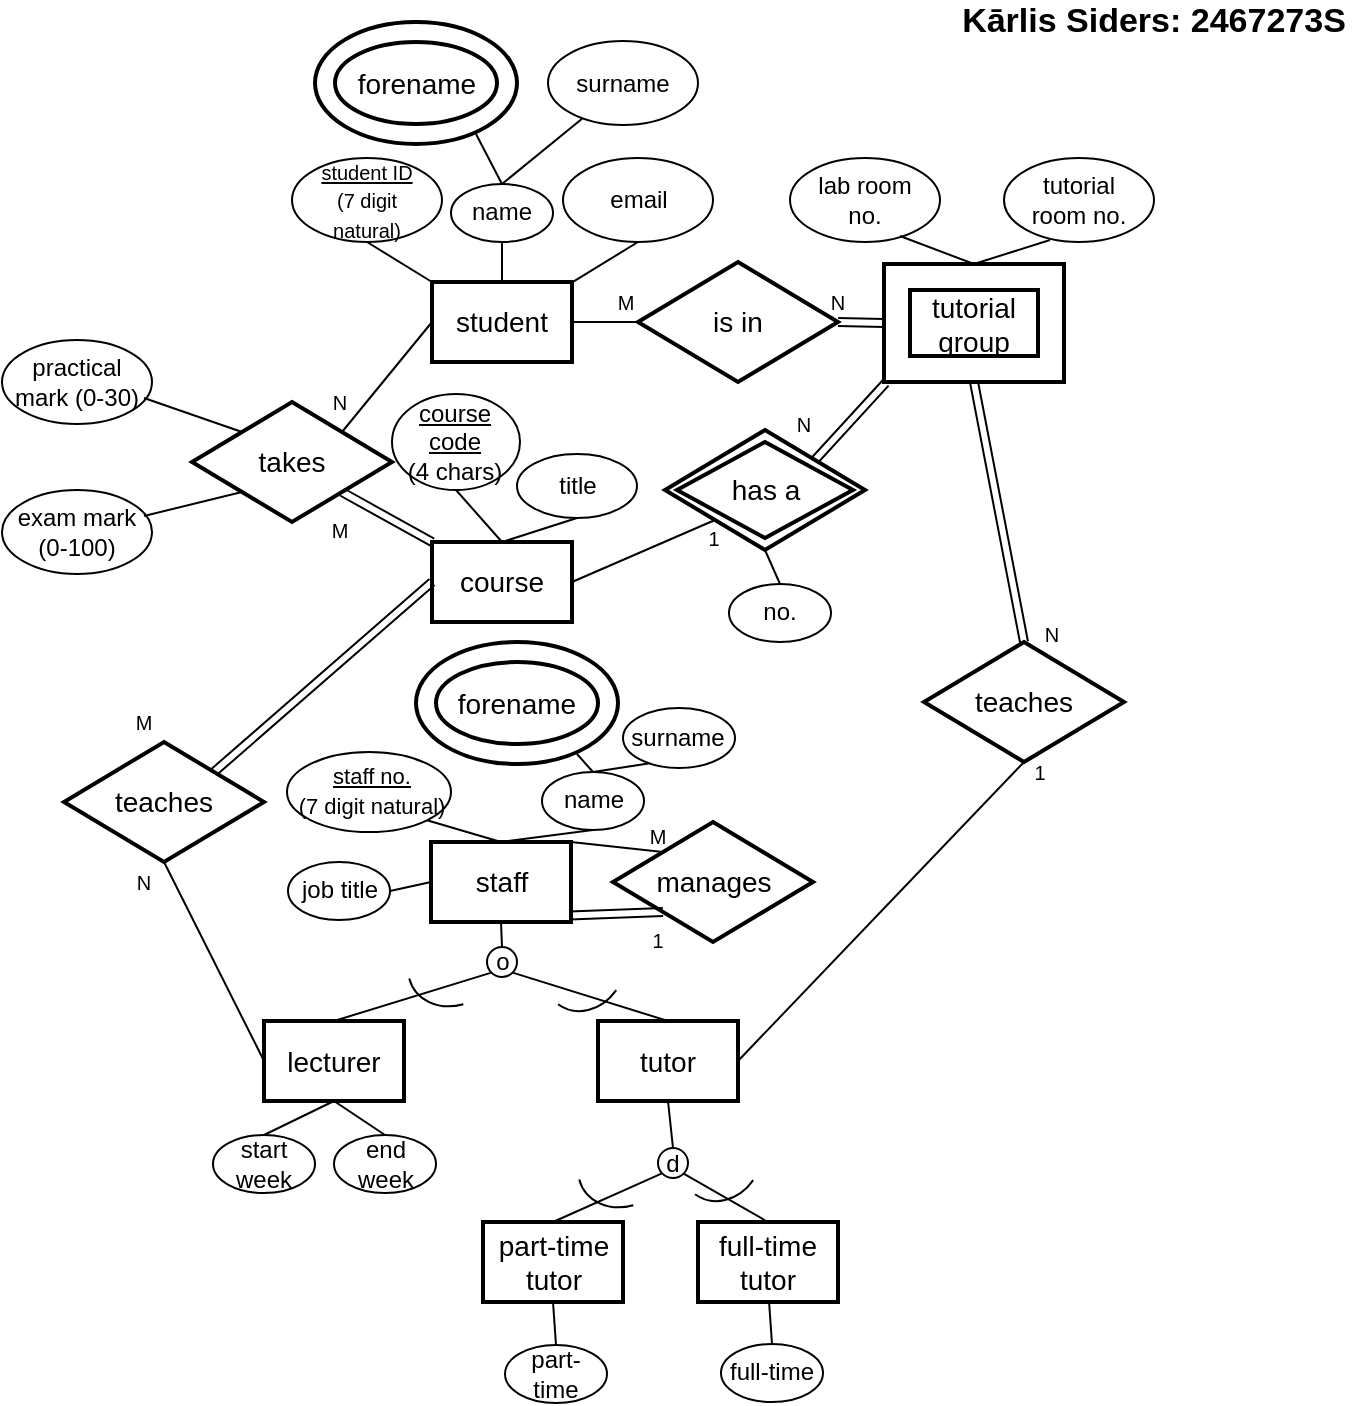 <mxfile version="12.0.1" type="device" pages="1"><diagram id="ZghXvOYIlVZeMHWv78kM" name="Page-1"><mxGraphModel dx="768" dy="398" grid="1" gridSize="10" guides="1" tooltips="1" connect="1" arrows="1" fold="1" page="1" pageScale="1" pageWidth="850" pageHeight="1100" math="0" shadow="0"><root><mxCell id="0"/><mxCell id="1" parent="0"/><mxCell id="KDZlU3Hpp6Fx01th0_93-144" value="" style="ellipse;whiteSpace=wrap;html=1;aspect=fixed;fontSize=10;" vertex="1" parent="1"><mxGeometry x="467" y="613" width="15" height="15" as="geometry"/></mxCell><mxCell id="KDZlU3Hpp6Fx01th0_93-135" value="d" style="text;html=1;strokeColor=none;fillColor=none;align=center;verticalAlign=middle;whiteSpace=wrap;rounded=0;" vertex="1" parent="1"><mxGeometry x="455" y="610.5" width="39" height="20" as="geometry"/></mxCell><mxCell id="KDZlU3Hpp6Fx01th0_93-125" value="" style="group" vertex="1" connectable="0" parent="1"><mxGeometry x="244.5" y="606.5" width="51" height="29" as="geometry"/></mxCell><mxCell id="KDZlU3Hpp6Fx01th0_93-126" value="" style="ellipse;whiteSpace=wrap;html=1;" vertex="1" parent="KDZlU3Hpp6Fx01th0_93-125"><mxGeometry width="51.0" height="29" as="geometry"/></mxCell><mxCell id="KDZlU3Hpp6Fx01th0_93-127" value="start week" style="text;html=1;strokeColor=none;fillColor=none;align=center;verticalAlign=middle;whiteSpace=wrap;rounded=0;fontSize=12;" vertex="1" parent="KDZlU3Hpp6Fx01th0_93-125"><mxGeometry x="2.72" y="3.452" width="45.56" height="22.095" as="geometry"/></mxCell><mxCell id="KDZlU3Hpp6Fx01th0_93-16" value="" style="ellipse;whiteSpace=wrap;html=1;aspect=fixed;" vertex="1" parent="1"><mxGeometry x="381.5" y="512.5" width="15" height="15" as="geometry"/></mxCell><mxCell id="KDZlU3Hpp6Fx01th0_93-17" value="o" style="text;html=1;strokeColor=none;fillColor=none;align=center;verticalAlign=middle;whiteSpace=wrap;rounded=0;" vertex="1" parent="1"><mxGeometry x="370" y="510" width="39" height="20" as="geometry"/></mxCell><mxCell id="KDZlU3Hpp6Fx01th0_93-4" value="course" style="strokeWidth=2;whiteSpace=wrap;html=1;align=center;fontSize=14;" vertex="1" parent="1"><mxGeometry x="354" y="310" width="70" height="40" as="geometry"/></mxCell><mxCell id="KDZlU3Hpp6Fx01th0_93-5" value="takes" style="shape=rhombus;strokeWidth=2;fontSize=17;perimeter=rhombusPerimeter;whiteSpace=wrap;html=1;align=center;fontSize=14;" vertex="1" parent="1"><mxGeometry x="234" y="240" width="100" height="60" as="geometry"/></mxCell><mxCell id="KDZlU3Hpp6Fx01th0_93-8" value="student" style="strokeWidth=2;whiteSpace=wrap;html=1;align=center;fontSize=14;" vertex="1" parent="1"><mxGeometry x="354" y="180" width="70" height="40" as="geometry"/></mxCell><mxCell id="KDZlU3Hpp6Fx01th0_93-9" value="" style="endArrow=none;html=1;entryX=1;entryY=0;entryDx=0;entryDy=0;exitX=0;exitY=0.5;exitDx=0;exitDy=0;" edge="1" parent="1" source="KDZlU3Hpp6Fx01th0_93-8" target="KDZlU3Hpp6Fx01th0_93-5"><mxGeometry width="50" height="50" relative="1" as="geometry"><mxPoint x="354" y="255" as="sourcePoint"/><mxPoint x="309" y="210" as="targetPoint"/></mxGeometry></mxCell><mxCell id="KDZlU3Hpp6Fx01th0_93-11" value="is in" style="shape=rhombus;strokeWidth=2;fontSize=17;perimeter=rhombusPerimeter;whiteSpace=wrap;html=1;align=center;fontSize=14;" vertex="1" parent="1"><mxGeometry x="457" y="170" width="100" height="60" as="geometry"/></mxCell><mxCell id="KDZlU3Hpp6Fx01th0_93-13" value="" style="endArrow=none;html=1;entryX=1;entryY=0.5;entryDx=0;entryDy=0;exitX=0;exitY=0.5;exitDx=0;exitDy=0;" edge="1" parent="1" source="KDZlU3Hpp6Fx01th0_93-11" target="KDZlU3Hpp6Fx01th0_93-8"><mxGeometry width="50" height="50" relative="1" as="geometry"><mxPoint x="364" y="210" as="sourcePoint"/><mxPoint x="319" y="265" as="targetPoint"/></mxGeometry></mxCell><mxCell id="KDZlU3Hpp6Fx01th0_93-14" value="" style="shape=link;html=1;entryX=0;entryY=0.5;entryDx=0;entryDy=0;exitX=1;exitY=0.5;exitDx=0;exitDy=0;" edge="1" parent="1" source="KDZlU3Hpp6Fx01th0_93-11" target="KDZlU3Hpp6Fx01th0_93-118"><mxGeometry width="50" height="50" relative="1" as="geometry"><mxPoint x="230" y="420" as="sourcePoint"/><mxPoint x="280" y="370" as="targetPoint"/></mxGeometry></mxCell><mxCell id="KDZlU3Hpp6Fx01th0_93-15" value="staff" style="strokeWidth=2;whiteSpace=wrap;html=1;align=center;fontSize=14;" vertex="1" parent="1"><mxGeometry x="353.5" y="460" width="70" height="40" as="geometry"/></mxCell><mxCell id="KDZlU3Hpp6Fx01th0_93-18" value="lecturer" style="strokeWidth=2;whiteSpace=wrap;html=1;align=center;fontSize=14;" vertex="1" parent="1"><mxGeometry x="270" y="549.5" width="70" height="40" as="geometry"/></mxCell><mxCell id="KDZlU3Hpp6Fx01th0_93-19" value="teaches" style="shape=rhombus;strokeWidth=2;fontSize=17;perimeter=rhombusPerimeter;whiteSpace=wrap;html=1;align=center;fontSize=14;" vertex="1" parent="1"><mxGeometry x="170" y="410" width="100" height="60" as="geometry"/></mxCell><mxCell id="KDZlU3Hpp6Fx01th0_93-21" value="tutor" style="strokeWidth=2;whiteSpace=wrap;html=1;align=center;fontSize=14;" vertex="1" parent="1"><mxGeometry x="437" y="549.5" width="70" height="40" as="geometry"/></mxCell><mxCell id="KDZlU3Hpp6Fx01th0_93-22" value="manages" style="shape=rhombus;strokeWidth=2;fontSize=17;perimeter=rhombusPerimeter;whiteSpace=wrap;html=1;align=center;fontSize=14;" vertex="1" parent="1"><mxGeometry x="444.5" y="450" width="100" height="60" as="geometry"/></mxCell><mxCell id="KDZlU3Hpp6Fx01th0_93-23" value="teaches" style="shape=rhombus;strokeWidth=2;fontSize=17;perimeter=rhombusPerimeter;whiteSpace=wrap;html=1;align=center;fontSize=14;" vertex="1" parent="1"><mxGeometry x="600" y="360" width="100" height="60" as="geometry"/></mxCell><mxCell id="KDZlU3Hpp6Fx01th0_93-24" value="" style="endArrow=none;html=1;exitX=0;exitY=0;exitDx=0;exitDy=0;entryX=1;entryY=0;entryDx=0;entryDy=0;entryPerimeter=0;" edge="1" parent="1" source="KDZlU3Hpp6Fx01th0_93-22" target="KDZlU3Hpp6Fx01th0_93-15"><mxGeometry width="50" height="50" relative="1" as="geometry"><mxPoint x="170" y="660" as="sourcePoint"/><mxPoint x="424" y="432" as="targetPoint"/></mxGeometry></mxCell><mxCell id="KDZlU3Hpp6Fx01th0_93-26" value="" style="endArrow=none;html=1;entryX=0.5;entryY=1;entryDx=0;entryDy=0;exitX=0;exitY=0.5;exitDx=0;exitDy=0;" edge="1" parent="1" source="KDZlU3Hpp6Fx01th0_93-18" target="KDZlU3Hpp6Fx01th0_93-19"><mxGeometry width="50" height="50" relative="1" as="geometry"><mxPoint x="170" y="660" as="sourcePoint"/><mxPoint x="220" y="610" as="targetPoint"/></mxGeometry></mxCell><mxCell id="KDZlU3Hpp6Fx01th0_93-28" value="" style="endArrow=none;html=1;entryX=0.5;entryY=1;entryDx=0;entryDy=0;exitX=1;exitY=0.5;exitDx=0;exitDy=0;" edge="1" parent="1" source="KDZlU3Hpp6Fx01th0_93-21" target="KDZlU3Hpp6Fx01th0_93-23"><mxGeometry width="50" height="50" relative="1" as="geometry"><mxPoint x="170" y="660" as="sourcePoint"/><mxPoint x="220" y="610" as="targetPoint"/></mxGeometry></mxCell><mxCell id="KDZlU3Hpp6Fx01th0_93-33" value="" style="group" vertex="1" connectable="0" parent="1"><mxGeometry x="284" y="118" width="75" height="42" as="geometry"/></mxCell><mxCell id="KDZlU3Hpp6Fx01th0_93-31" value="" style="ellipse;whiteSpace=wrap;html=1;" vertex="1" parent="KDZlU3Hpp6Fx01th0_93-33"><mxGeometry width="75" height="42" as="geometry"/></mxCell><mxCell id="KDZlU3Hpp6Fx01th0_93-32" value="&lt;font style=&quot;font-size: 10px&quot;&gt;&lt;u&gt;student ID&lt;/u&gt;&lt;br&gt;(7 digit natural)&lt;/font&gt;" style="text;html=1;strokeColor=none;fillColor=none;align=center;verticalAlign=middle;whiteSpace=wrap;rounded=0;fontSize=12;" vertex="1" parent="KDZlU3Hpp6Fx01th0_93-33"><mxGeometry x="4" y="5" width="67" height="32" as="geometry"/></mxCell><mxCell id="KDZlU3Hpp6Fx01th0_93-34" value="" style="endArrow=none;html=1;fontSize=12;entryX=0.5;entryY=1;entryDx=0;entryDy=0;exitX=0;exitY=0;exitDx=0;exitDy=0;exitPerimeter=0;" edge="1" parent="1" source="KDZlU3Hpp6Fx01th0_93-8" target="KDZlU3Hpp6Fx01th0_93-31"><mxGeometry width="50" height="50" relative="1" as="geometry"><mxPoint x="200" y="200" as="sourcePoint"/><mxPoint x="250" y="150" as="targetPoint"/></mxGeometry></mxCell><mxCell id="KDZlU3Hpp6Fx01th0_93-35" value="" style="group" vertex="1" connectable="0" parent="1"><mxGeometry x="363.5" y="131" width="51" height="29" as="geometry"/></mxCell><mxCell id="KDZlU3Hpp6Fx01th0_93-36" value="" style="ellipse;whiteSpace=wrap;html=1;" vertex="1" parent="KDZlU3Hpp6Fx01th0_93-35"><mxGeometry width="51.0" height="29" as="geometry"/></mxCell><mxCell id="KDZlU3Hpp6Fx01th0_93-37" value="name" style="text;html=1;strokeColor=none;fillColor=none;align=center;verticalAlign=middle;whiteSpace=wrap;rounded=0;fontSize=12;" vertex="1" parent="KDZlU3Hpp6Fx01th0_93-35"><mxGeometry x="2.72" y="3.452" width="45.56" height="22.095" as="geometry"/></mxCell><mxCell id="KDZlU3Hpp6Fx01th0_93-38" value="forename" style="ellipse;shape=doubleEllipse;margin=10;strokeWidth=2;fontSize=14;whiteSpace=wrap;html=1;align=center;" vertex="1" parent="1"><mxGeometry x="295.5" y="50" width="101" height="61" as="geometry"/></mxCell><mxCell id="KDZlU3Hpp6Fx01th0_93-39" value="" style="endArrow=none;html=1;fontSize=12;entryX=0.5;entryY=1;entryDx=0;entryDy=0;" edge="1" parent="1" source="KDZlU3Hpp6Fx01th0_93-8" target="KDZlU3Hpp6Fx01th0_93-36"><mxGeometry width="50" height="50" relative="1" as="geometry"><mxPoint x="364" y="190" as="sourcePoint"/><mxPoint x="331.5" y="170" as="targetPoint"/></mxGeometry></mxCell><mxCell id="KDZlU3Hpp6Fx01th0_93-40" value="" style="endArrow=none;html=1;fontSize=12;entryX=0.797;entryY=0.918;entryDx=0;entryDy=0;entryPerimeter=0;exitX=0.5;exitY=0;exitDx=0;exitDy=0;" edge="1" parent="1" source="KDZlU3Hpp6Fx01th0_93-36" target="KDZlU3Hpp6Fx01th0_93-38"><mxGeometry width="50" height="50" relative="1" as="geometry"><mxPoint x="389" y="130" as="sourcePoint"/><mxPoint x="399" y="170" as="targetPoint"/></mxGeometry></mxCell><mxCell id="KDZlU3Hpp6Fx01th0_93-45" value="" style="group" vertex="1" connectable="0" parent="1"><mxGeometry x="412" y="59.5" width="75" height="42" as="geometry"/></mxCell><mxCell id="KDZlU3Hpp6Fx01th0_93-46" value="" style="ellipse;whiteSpace=wrap;html=1;" vertex="1" parent="KDZlU3Hpp6Fx01th0_93-45"><mxGeometry width="75" height="42" as="geometry"/></mxCell><mxCell id="KDZlU3Hpp6Fx01th0_93-47" value="surname" style="text;html=1;strokeColor=none;fillColor=none;align=center;verticalAlign=middle;whiteSpace=wrap;rounded=0;fontSize=12;" vertex="1" parent="KDZlU3Hpp6Fx01th0_93-45"><mxGeometry x="4" y="5" width="67" height="32" as="geometry"/></mxCell><mxCell id="KDZlU3Hpp6Fx01th0_93-48" value="" style="endArrow=none;html=1;fontSize=12;entryX=0.227;entryY=0.925;entryDx=0;entryDy=0;entryPerimeter=0;exitX=0.5;exitY=0;exitDx=0;exitDy=0;" edge="1" parent="1" source="KDZlU3Hpp6Fx01th0_93-36" target="KDZlU3Hpp6Fx01th0_93-46"><mxGeometry width="50" height="50" relative="1" as="geometry"><mxPoint x="399" y="141" as="sourcePoint"/><mxPoint x="385.997" y="115.998" as="targetPoint"/></mxGeometry></mxCell><mxCell id="KDZlU3Hpp6Fx01th0_93-49" value="" style="group" vertex="1" connectable="0" parent="1"><mxGeometry x="419.5" y="118" width="75" height="42" as="geometry"/></mxCell><mxCell id="KDZlU3Hpp6Fx01th0_93-50" value="" style="ellipse;whiteSpace=wrap;html=1;" vertex="1" parent="KDZlU3Hpp6Fx01th0_93-49"><mxGeometry width="75" height="42" as="geometry"/></mxCell><mxCell id="KDZlU3Hpp6Fx01th0_93-51" value="email" style="text;html=1;strokeColor=none;fillColor=none;align=center;verticalAlign=middle;whiteSpace=wrap;rounded=0;fontSize=12;" vertex="1" parent="KDZlU3Hpp6Fx01th0_93-49"><mxGeometry x="4" y="5" width="67" height="32" as="geometry"/></mxCell><mxCell id="KDZlU3Hpp6Fx01th0_93-52" value="" style="endArrow=none;html=1;fontSize=12;entryX=0.5;entryY=1;entryDx=0;entryDy=0;exitX=1.004;exitY=0.001;exitDx=0;exitDy=0;exitPerimeter=0;" edge="1" parent="1" source="KDZlU3Hpp6Fx01th0_93-8" target="KDZlU3Hpp6Fx01th0_93-50"><mxGeometry width="50" height="50" relative="1" as="geometry"><mxPoint x="420" y="170" as="sourcePoint"/><mxPoint x="331.5" y="170.0" as="targetPoint"/></mxGeometry></mxCell><mxCell id="KDZlU3Hpp6Fx01th0_93-53" value="" style="group" vertex="1" connectable="0" parent="1"><mxGeometry x="139" y="209" width="75" height="42" as="geometry"/></mxCell><mxCell id="KDZlU3Hpp6Fx01th0_93-54" value="" style="ellipse;whiteSpace=wrap;html=1;" vertex="1" parent="KDZlU3Hpp6Fx01th0_93-53"><mxGeometry width="75" height="42" as="geometry"/></mxCell><mxCell id="KDZlU3Hpp6Fx01th0_93-55" value="practical mark (0-30)" style="text;html=1;strokeColor=none;fillColor=none;align=center;verticalAlign=middle;whiteSpace=wrap;rounded=0;fontSize=12;" vertex="1" parent="KDZlU3Hpp6Fx01th0_93-53"><mxGeometry x="4" y="5" width="67" height="32" as="geometry"/></mxCell><mxCell id="KDZlU3Hpp6Fx01th0_93-56" value="" style="group" vertex="1" connectable="0" parent="1"><mxGeometry x="139" y="284" width="75" height="42" as="geometry"/></mxCell><mxCell id="KDZlU3Hpp6Fx01th0_93-57" value="" style="ellipse;whiteSpace=wrap;html=1;" vertex="1" parent="KDZlU3Hpp6Fx01th0_93-56"><mxGeometry width="75" height="42" as="geometry"/></mxCell><mxCell id="KDZlU3Hpp6Fx01th0_93-58" value="exam mark (0-100)" style="text;html=1;strokeColor=none;fillColor=none;align=center;verticalAlign=middle;whiteSpace=wrap;rounded=0;fontSize=12;" vertex="1" parent="KDZlU3Hpp6Fx01th0_93-56"><mxGeometry x="4" y="5" width="67" height="32" as="geometry"/></mxCell><mxCell id="KDZlU3Hpp6Fx01th0_93-60" value="" style="endArrow=none;html=1;entryX=0;entryY=0;entryDx=0;entryDy=0;exitX=1;exitY=0.75;exitDx=0;exitDy=0;" edge="1" parent="1" source="KDZlU3Hpp6Fx01th0_93-55" target="KDZlU3Hpp6Fx01th0_93-5"><mxGeometry width="50" height="50" relative="1" as="geometry"><mxPoint x="364" y="210" as="sourcePoint"/><mxPoint x="319" y="265" as="targetPoint"/></mxGeometry></mxCell><mxCell id="KDZlU3Hpp6Fx01th0_93-61" value="" style="endArrow=none;html=1;entryX=0;entryY=1;entryDx=0;entryDy=0;exitX=1;exitY=0.25;exitDx=0;exitDy=0;" edge="1" parent="1" source="KDZlU3Hpp6Fx01th0_93-58" target="KDZlU3Hpp6Fx01th0_93-5"><mxGeometry width="50" height="50" relative="1" as="geometry"><mxPoint x="220" y="248.0" as="sourcePoint"/><mxPoint x="269" y="265" as="targetPoint"/></mxGeometry></mxCell><mxCell id="KDZlU3Hpp6Fx01th0_93-64" value="" style="endArrow=none;html=1;entryX=0;entryY=1;entryDx=0;entryDy=0;exitX=1;exitY=0.5;exitDx=0;exitDy=0;" edge="1" parent="1" source="KDZlU3Hpp6Fx01th0_93-4" target="KDZlU3Hpp6Fx01th0_93-119"><mxGeometry width="50" height="50" relative="1" as="geometry"><mxPoint x="600.14" y="229.56" as="sourcePoint"/><mxPoint x="542" y="291" as="targetPoint"/></mxGeometry></mxCell><mxCell id="KDZlU3Hpp6Fx01th0_93-65" value="" style="shape=link;html=1;entryX=0.5;entryY=1;entryDx=0;entryDy=0;exitX=0.5;exitY=0;exitDx=0;exitDy=0;" edge="1" parent="1" source="KDZlU3Hpp6Fx01th0_93-23" target="KDZlU3Hpp6Fx01th0_93-118"><mxGeometry width="50" height="50" relative="1" as="geometry"><mxPoint x="567" y="210" as="sourcePoint"/><mxPoint x="600" y="210" as="targetPoint"/></mxGeometry></mxCell><mxCell id="KDZlU3Hpp6Fx01th0_93-66" value="" style="group" vertex="1" connectable="0" parent="1"><mxGeometry x="334" y="236" width="64" height="48" as="geometry"/></mxCell><mxCell id="KDZlU3Hpp6Fx01th0_93-67" value="" style="ellipse;whiteSpace=wrap;html=1;" vertex="1" parent="KDZlU3Hpp6Fx01th0_93-66"><mxGeometry width="64" height="48" as="geometry"/></mxCell><mxCell id="KDZlU3Hpp6Fx01th0_93-68" value="&lt;u&gt;course code &lt;/u&gt;&lt;br&gt;(4 chars)&lt;br&gt;&lt;u&gt;&lt;/u&gt;" style="text;html=1;strokeColor=none;fillColor=none;align=center;verticalAlign=middle;whiteSpace=wrap;rounded=0;fontSize=12;" vertex="1" parent="KDZlU3Hpp6Fx01th0_93-66"><mxGeometry x="3.413" y="5.714" width="57.173" height="36.571" as="geometry"/></mxCell><mxCell id="KDZlU3Hpp6Fx01th0_93-69" value="" style="endArrow=none;html=1;entryX=0.5;entryY=1;entryDx=0;entryDy=0;exitX=0.5;exitY=0;exitDx=0;exitDy=0;" edge="1" parent="1" source="KDZlU3Hpp6Fx01th0_93-4" target="KDZlU3Hpp6Fx01th0_93-67"><mxGeometry width="50" height="50" relative="1" as="geometry"><mxPoint x="364" y="210" as="sourcePoint"/><mxPoint x="319" y="265" as="targetPoint"/></mxGeometry></mxCell><mxCell id="KDZlU3Hpp6Fx01th0_93-71" value="" style="group" vertex="1" connectable="0" parent="1"><mxGeometry x="396.5" y="266" width="60" height="32" as="geometry"/></mxCell><mxCell id="KDZlU3Hpp6Fx01th0_93-72" value="" style="ellipse;whiteSpace=wrap;html=1;" vertex="1" parent="KDZlU3Hpp6Fx01th0_93-71"><mxGeometry width="60" height="32" as="geometry"/></mxCell><mxCell id="KDZlU3Hpp6Fx01th0_93-73" value="title" style="text;html=1;strokeColor=none;fillColor=none;align=center;verticalAlign=middle;whiteSpace=wrap;rounded=0;fontSize=12;" vertex="1" parent="KDZlU3Hpp6Fx01th0_93-71"><mxGeometry x="3.2" y="3.81" width="53.6" height="24.381" as="geometry"/></mxCell><mxCell id="KDZlU3Hpp6Fx01th0_93-74" value="" style="endArrow=none;html=1;entryX=0.5;entryY=1;entryDx=0;entryDy=0;exitX=0.5;exitY=0;exitDx=0;exitDy=0;" edge="1" parent="1" source="KDZlU3Hpp6Fx01th0_93-4" target="KDZlU3Hpp6Fx01th0_93-72"><mxGeometry width="50" height="50" relative="1" as="geometry"><mxPoint x="399" y="320" as="sourcePoint"/><mxPoint x="373.5" y="308" as="targetPoint"/></mxGeometry></mxCell><mxCell id="KDZlU3Hpp6Fx01th0_93-75" value="" style="endArrow=none;html=1;exitX=0.5;exitY=1;exitDx=0;exitDy=0;entryX=0.5;entryY=0;entryDx=0;entryDy=0;" edge="1" parent="1" source="KDZlU3Hpp6Fx01th0_93-15" target="KDZlU3Hpp6Fx01th0_93-16"><mxGeometry width="50" height="50" relative="1" as="geometry"><mxPoint x="412" y="487.5" as="sourcePoint"/><mxPoint x="430" y="490" as="targetPoint"/></mxGeometry></mxCell><mxCell id="KDZlU3Hpp6Fx01th0_93-76" value="" style="endArrow=none;html=1;exitX=0.5;exitY=0;exitDx=0;exitDy=0;entryX=0;entryY=1;entryDx=0;entryDy=0;" edge="1" parent="1" source="KDZlU3Hpp6Fx01th0_93-18" target="KDZlU3Hpp6Fx01th0_93-16"><mxGeometry width="50" height="50" relative="1" as="geometry"><mxPoint x="505" y="485" as="sourcePoint"/><mxPoint x="444" y="490" as="targetPoint"/></mxGeometry></mxCell><mxCell id="KDZlU3Hpp6Fx01th0_93-77" value="" style="endArrow=none;html=1;exitX=0.5;exitY=0;exitDx=0;exitDy=0;entryX=1;entryY=1;entryDx=0;entryDy=0;" edge="1" parent="1" source="KDZlU3Hpp6Fx01th0_93-21" target="KDZlU3Hpp6Fx01th0_93-16"><mxGeometry width="50" height="50" relative="1" as="geometry"><mxPoint x="315" y="559.5" as="sourcePoint"/><mxPoint x="393.697" y="535.303" as="targetPoint"/></mxGeometry></mxCell><mxCell id="KDZlU3Hpp6Fx01th0_93-78" value="" style="verticalLabelPosition=bottom;verticalAlign=top;html=1;shape=mxgraph.basic.arc;startAngle=0.3;endAngle=0.538;fontSize=12;rotation=59;" vertex="1" parent="1"><mxGeometry x="345" y="495" width="42" height="50" as="geometry"/></mxCell><mxCell id="KDZlU3Hpp6Fx01th0_93-80" value="" style="verticalLabelPosition=bottom;verticalAlign=top;html=1;shape=mxgraph.basic.arc;startAngle=0.3;endAngle=0.538;fontSize=12;rotation=20;" vertex="1" parent="1"><mxGeometry x="409" y="495" width="42" height="50" as="geometry"/></mxCell><mxCell id="KDZlU3Hpp6Fx01th0_93-81" value="" style="group;fontSize=10;" vertex="1" connectable="0" parent="1"><mxGeometry x="281.5" y="415" width="82" height="40" as="geometry"/></mxCell><mxCell id="KDZlU3Hpp6Fx01th0_93-82" value="" style="ellipse;whiteSpace=wrap;html=1;" vertex="1" parent="KDZlU3Hpp6Fx01th0_93-81"><mxGeometry width="82.0" height="40" as="geometry"/></mxCell><mxCell id="KDZlU3Hpp6Fx01th0_93-83" value="&lt;font style=&quot;font-size: 11px&quot;&gt;&lt;u&gt;staff no.&lt;/u&gt;&lt;br&gt;(7 digit natural)&lt;/font&gt;" style="text;html=1;strokeColor=none;fillColor=none;align=center;verticalAlign=middle;whiteSpace=wrap;rounded=0;fontSize=12;" vertex="1" parent="KDZlU3Hpp6Fx01th0_93-81"><mxGeometry x="2.5" y="8" width="80" height="22" as="geometry"/></mxCell><mxCell id="KDZlU3Hpp6Fx01th0_93-95" value="" style="group" vertex="1" connectable="0" parent="1"><mxGeometry x="409" y="425" width="51" height="29" as="geometry"/></mxCell><mxCell id="KDZlU3Hpp6Fx01th0_93-96" value="" style="ellipse;whiteSpace=wrap;html=1;" vertex="1" parent="KDZlU3Hpp6Fx01th0_93-95"><mxGeometry width="51.0" height="29" as="geometry"/></mxCell><mxCell id="KDZlU3Hpp6Fx01th0_93-97" value="name" style="text;html=1;strokeColor=none;fillColor=none;align=center;verticalAlign=middle;whiteSpace=wrap;rounded=0;fontSize=12;" vertex="1" parent="KDZlU3Hpp6Fx01th0_93-95"><mxGeometry x="2.72" y="3.452" width="45.56" height="22.095" as="geometry"/></mxCell><mxCell id="KDZlU3Hpp6Fx01th0_93-98" value="forename" style="ellipse;shape=doubleEllipse;margin=10;strokeWidth=2;fontSize=14;whiteSpace=wrap;html=1;align=center;" vertex="1" parent="1"><mxGeometry x="346" y="360" width="101" height="61" as="geometry"/></mxCell><mxCell id="KDZlU3Hpp6Fx01th0_93-99" value="" style="endArrow=none;html=1;fontSize=12;entryX=0.797;entryY=0.918;entryDx=0;entryDy=0;entryPerimeter=0;exitX=0.5;exitY=0;exitDx=0;exitDy=0;" edge="1" parent="1" source="KDZlU3Hpp6Fx01th0_93-96" target="KDZlU3Hpp6Fx01th0_93-98"><mxGeometry width="50" height="50" relative="1" as="geometry"><mxPoint x="434.5" y="424" as="sourcePoint"/><mxPoint x="444.5" y="464" as="targetPoint"/></mxGeometry></mxCell><mxCell id="KDZlU3Hpp6Fx01th0_93-100" value="" style="group" vertex="1" connectable="0" parent="1"><mxGeometry x="449.5" y="393" width="56" height="30" as="geometry"/></mxCell><mxCell id="KDZlU3Hpp6Fx01th0_93-101" value="" style="ellipse;whiteSpace=wrap;html=1;" vertex="1" parent="KDZlU3Hpp6Fx01th0_93-100"><mxGeometry width="56" height="30" as="geometry"/></mxCell><mxCell id="KDZlU3Hpp6Fx01th0_93-102" value="surname" style="text;html=1;strokeColor=none;fillColor=none;align=center;verticalAlign=middle;whiteSpace=wrap;rounded=0;fontSize=12;" vertex="1" parent="KDZlU3Hpp6Fx01th0_93-100"><mxGeometry x="2.987" y="3.571" width="50.027" height="22.857" as="geometry"/></mxCell><mxCell id="KDZlU3Hpp6Fx01th0_93-103" value="" style="endArrow=none;html=1;fontSize=12;entryX=0.227;entryY=0.925;entryDx=0;entryDy=0;entryPerimeter=0;exitX=0.5;exitY=0;exitDx=0;exitDy=0;" edge="1" parent="1" source="KDZlU3Hpp6Fx01th0_93-96" target="KDZlU3Hpp6Fx01th0_93-101"><mxGeometry width="50" height="50" relative="1" as="geometry"><mxPoint x="444.5" y="435" as="sourcePoint"/><mxPoint x="431.497" y="409.998" as="targetPoint"/></mxGeometry></mxCell><mxCell id="KDZlU3Hpp6Fx01th0_93-104" value="" style="endArrow=none;html=1;exitX=0.5;exitY=1;exitDx=0;exitDy=0;entryX=0.5;entryY=0;entryDx=0;entryDy=0;" edge="1" parent="1" source="KDZlU3Hpp6Fx01th0_93-96" target="KDZlU3Hpp6Fx01th0_93-15"><mxGeometry width="50" height="50" relative="1" as="geometry"><mxPoint x="479.5" y="475" as="sourcePoint"/><mxPoint x="433.5" y="470" as="targetPoint"/></mxGeometry></mxCell><mxCell id="KDZlU3Hpp6Fx01th0_93-105" value="" style="endArrow=none;html=1;exitX=0.5;exitY=0;exitDx=0;exitDy=0;entryX=1;entryY=1;entryDx=0;entryDy=0;" edge="1" parent="1" source="KDZlU3Hpp6Fx01th0_93-15" target="KDZlU3Hpp6Fx01th0_93-82"><mxGeometry width="50" height="50" relative="1" as="geometry"><mxPoint x="444.5" y="464" as="sourcePoint"/><mxPoint x="398.5" y="470" as="targetPoint"/></mxGeometry></mxCell><mxCell id="KDZlU3Hpp6Fx01th0_93-106" value="" style="group" vertex="1" connectable="0" parent="1"><mxGeometry x="282" y="470" width="51" height="29" as="geometry"/></mxCell><mxCell id="KDZlU3Hpp6Fx01th0_93-107" value="" style="ellipse;whiteSpace=wrap;html=1;" vertex="1" parent="KDZlU3Hpp6Fx01th0_93-106"><mxGeometry width="51.0" height="29" as="geometry"/></mxCell><mxCell id="KDZlU3Hpp6Fx01th0_93-108" value="job title" style="text;html=1;strokeColor=none;fillColor=none;align=center;verticalAlign=middle;whiteSpace=wrap;rounded=0;fontSize=12;" vertex="1" parent="KDZlU3Hpp6Fx01th0_93-106"><mxGeometry x="2.72" y="3.452" width="45.56" height="22.095" as="geometry"/></mxCell><mxCell id="KDZlU3Hpp6Fx01th0_93-109" value="" style="endArrow=none;html=1;exitX=0;exitY=0.5;exitDx=0;exitDy=0;entryX=1;entryY=0.5;entryDx=0;entryDy=0;" edge="1" parent="1" source="KDZlU3Hpp6Fx01th0_93-15" target="KDZlU3Hpp6Fx01th0_93-107"><mxGeometry width="50" height="50" relative="1" as="geometry"><mxPoint x="398.5" y="470" as="sourcePoint"/><mxPoint x="361.491" y="459.142" as="targetPoint"/></mxGeometry></mxCell><mxCell id="KDZlU3Hpp6Fx01th0_93-110" value="" style="group" vertex="1" connectable="0" parent="1"><mxGeometry x="533" y="118" width="75" height="42" as="geometry"/></mxCell><mxCell id="KDZlU3Hpp6Fx01th0_93-111" value="" style="ellipse;whiteSpace=wrap;html=1;" vertex="1" parent="KDZlU3Hpp6Fx01th0_93-110"><mxGeometry width="75" height="42" as="geometry"/></mxCell><mxCell id="KDZlU3Hpp6Fx01th0_93-112" value="lab room no." style="text;html=1;strokeColor=none;fillColor=none;align=center;verticalAlign=middle;whiteSpace=wrap;rounded=0;fontSize=12;" vertex="1" parent="KDZlU3Hpp6Fx01th0_93-110"><mxGeometry x="4" y="5" width="67" height="32" as="geometry"/></mxCell><mxCell id="KDZlU3Hpp6Fx01th0_93-113" value="" style="group" vertex="1" connectable="0" parent="1"><mxGeometry x="640" y="118" width="75" height="42" as="geometry"/></mxCell><mxCell id="KDZlU3Hpp6Fx01th0_93-114" value="" style="ellipse;whiteSpace=wrap;html=1;" vertex="1" parent="KDZlU3Hpp6Fx01th0_93-113"><mxGeometry width="75" height="42" as="geometry"/></mxCell><mxCell id="KDZlU3Hpp6Fx01th0_93-115" value="tutorial room no." style="text;html=1;strokeColor=none;fillColor=none;align=center;verticalAlign=middle;whiteSpace=wrap;rounded=0;fontSize=12;" vertex="1" parent="KDZlU3Hpp6Fx01th0_93-113"><mxGeometry x="4" y="5" width="67" height="32" as="geometry"/></mxCell><mxCell id="KDZlU3Hpp6Fx01th0_93-116" value="" style="endArrow=none;html=1;fontSize=12;entryX=0.733;entryY=0.929;entryDx=0;entryDy=0;entryPerimeter=0;exitX=0.5;exitY=0;exitDx=0;exitDy=0;" edge="1" parent="1" source="KDZlU3Hpp6Fx01th0_93-118" target="KDZlU3Hpp6Fx01th0_93-111"><mxGeometry width="50" height="50" relative="1" as="geometry"><mxPoint x="399" y="141" as="sourcePoint"/><mxPoint x="439.025" y="108.35" as="targetPoint"/></mxGeometry></mxCell><mxCell id="KDZlU3Hpp6Fx01th0_93-117" value="" style="endArrow=none;html=1;fontSize=12;entryX=0.307;entryY=0.976;entryDx=0;entryDy=0;entryPerimeter=0;exitX=0.5;exitY=0;exitDx=0;exitDy=0;" edge="1" parent="1" source="KDZlU3Hpp6Fx01th0_93-118" target="KDZlU3Hpp6Fx01th0_93-114"><mxGeometry width="50" height="50" relative="1" as="geometry"><mxPoint x="635" y="190" as="sourcePoint"/><mxPoint x="597.975" y="167.018" as="targetPoint"/></mxGeometry></mxCell><mxCell id="KDZlU3Hpp6Fx01th0_93-118" value="tutorial group" style="shape=ext;strokeWidth=2;margin=10;double=1;whiteSpace=wrap;html=1;align=center;fontSize=14;" vertex="1" parent="1"><mxGeometry x="580" y="171" width="90" height="59" as="geometry"/></mxCell><mxCell id="KDZlU3Hpp6Fx01th0_93-119" value="has a" style="shape=rhombus;double=1;strokeWidth=2;fontSize=17;perimeter=rhombusPerimeter;whiteSpace=wrap;html=1;align=center;fontSize=14;" vertex="1" parent="1"><mxGeometry x="470.5" y="254" width="100" height="60" as="geometry"/></mxCell><mxCell id="KDZlU3Hpp6Fx01th0_93-120" value="" style="group" vertex="1" connectable="0" parent="1"><mxGeometry x="502.5" y="331" width="51" height="29" as="geometry"/></mxCell><mxCell id="KDZlU3Hpp6Fx01th0_93-121" value="" style="ellipse;whiteSpace=wrap;html=1;" vertex="1" parent="KDZlU3Hpp6Fx01th0_93-120"><mxGeometry width="51.0" height="29" as="geometry"/></mxCell><mxCell id="KDZlU3Hpp6Fx01th0_93-122" value="no." style="text;html=1;strokeColor=none;fillColor=none;align=center;verticalAlign=middle;whiteSpace=wrap;rounded=0;fontSize=12;" vertex="1" parent="KDZlU3Hpp6Fx01th0_93-120"><mxGeometry x="2.72" y="3.452" width="45.56" height="22.095" as="geometry"/></mxCell><mxCell id="KDZlU3Hpp6Fx01th0_93-123" value="" style="endArrow=none;html=1;entryX=0.5;entryY=0;entryDx=0;entryDy=0;exitX=0.5;exitY=1;exitDx=0;exitDy=0;" edge="1" parent="1" source="KDZlU3Hpp6Fx01th0_93-119" target="KDZlU3Hpp6Fx01th0_93-121"><mxGeometry width="50" height="50" relative="1" as="geometry"><mxPoint x="590" y="240" as="sourcePoint"/><mxPoint x="555.5" y="279" as="targetPoint"/></mxGeometry></mxCell><mxCell id="KDZlU3Hpp6Fx01th0_93-124" value="M" style="text;html=1;strokeColor=none;fillColor=none;align=center;verticalAlign=middle;whiteSpace=wrap;rounded=0;fontSize=10;" vertex="1" parent="1"><mxGeometry x="190" y="390" width="40" height="20" as="geometry"/></mxCell><mxCell id="KDZlU3Hpp6Fx01th0_93-128" value="" style="group" vertex="1" connectable="0" parent="1"><mxGeometry x="305" y="606.5" width="51" height="29" as="geometry"/></mxCell><mxCell id="KDZlU3Hpp6Fx01th0_93-129" value="" style="ellipse;whiteSpace=wrap;html=1;" vertex="1" parent="KDZlU3Hpp6Fx01th0_93-128"><mxGeometry width="51.0" height="29" as="geometry"/></mxCell><mxCell id="KDZlU3Hpp6Fx01th0_93-130" value="end week" style="text;html=1;strokeColor=none;fillColor=none;align=center;verticalAlign=middle;whiteSpace=wrap;rounded=0;fontSize=12;" vertex="1" parent="KDZlU3Hpp6Fx01th0_93-128"><mxGeometry x="2.72" y="3.452" width="45.56" height="22.095" as="geometry"/></mxCell><mxCell id="KDZlU3Hpp6Fx01th0_93-131" value="" style="endArrow=none;html=1;entryX=0.5;entryY=1;entryDx=0;entryDy=0;exitX=0.5;exitY=0;exitDx=0;exitDy=0;" edge="1" parent="1" source="KDZlU3Hpp6Fx01th0_93-126" target="KDZlU3Hpp6Fx01th0_93-18"><mxGeometry width="50" height="50" relative="1" as="geometry"><mxPoint x="270" y="600" as="sourcePoint"/><mxPoint x="255" y="465" as="targetPoint"/></mxGeometry></mxCell><mxCell id="KDZlU3Hpp6Fx01th0_93-132" value="" style="endArrow=none;html=1;entryX=0.5;entryY=1;entryDx=0;entryDy=0;exitX=0.5;exitY=0;exitDx=0;exitDy=0;" edge="1" parent="1" source="KDZlU3Hpp6Fx01th0_93-129" target="KDZlU3Hpp6Fx01th0_93-18"><mxGeometry width="50" height="50" relative="1" as="geometry"><mxPoint x="280" y="616.5" as="sourcePoint"/><mxPoint x="315" y="599.5" as="targetPoint"/></mxGeometry></mxCell><mxCell id="KDZlU3Hpp6Fx01th0_93-133" value="part-time tutor" style="strokeWidth=2;whiteSpace=wrap;html=1;align=center;fontSize=14;" vertex="1" parent="1"><mxGeometry x="379.5" y="650" width="70" height="40" as="geometry"/></mxCell><mxCell id="KDZlU3Hpp6Fx01th0_93-134" value="full-time tutor" style="strokeWidth=2;whiteSpace=wrap;html=1;align=center;fontSize=14;" vertex="1" parent="1"><mxGeometry x="487" y="650" width="70" height="40" as="geometry"/></mxCell><mxCell id="KDZlU3Hpp6Fx01th0_93-136" value="" style="endArrow=none;html=1;exitX=0.5;exitY=0;exitDx=0;exitDy=0;entryX=0;entryY=1;entryDx=0;entryDy=0;" edge="1" parent="1" source="KDZlU3Hpp6Fx01th0_93-133"><mxGeometry width="50" height="50" relative="1" as="geometry"><mxPoint x="390" y="650" as="sourcePoint"/><mxPoint x="468.697" y="625.803" as="targetPoint"/></mxGeometry></mxCell><mxCell id="KDZlU3Hpp6Fx01th0_93-137" value="" style="endArrow=none;html=1;exitX=0.5;exitY=0;exitDx=0;exitDy=0;entryX=1;entryY=1;entryDx=0;entryDy=0;" edge="1" parent="1" source="KDZlU3Hpp6Fx01th0_93-134" target="KDZlU3Hpp6Fx01th0_93-144"><mxGeometry width="50" height="50" relative="1" as="geometry"><mxPoint x="467" y="668.5" as="sourcePoint"/><mxPoint x="424.303" y="644.303" as="targetPoint"/></mxGeometry></mxCell><mxCell id="KDZlU3Hpp6Fx01th0_93-138" value="" style="verticalLabelPosition=bottom;verticalAlign=top;html=1;shape=mxgraph.basic.arc;startAngle=0.3;endAngle=0.538;fontSize=12;rotation=59;" vertex="1" parent="1"><mxGeometry x="430" y="595.5" width="42" height="50" as="geometry"/></mxCell><mxCell id="KDZlU3Hpp6Fx01th0_93-140" value="" style="verticalLabelPosition=bottom;verticalAlign=top;html=1;shape=mxgraph.basic.arc;startAngle=0.3;endAngle=0.538;fontSize=12;rotation=20;" vertex="1" parent="1"><mxGeometry x="477.5" y="590" width="42" height="50" as="geometry"/></mxCell><mxCell id="KDZlU3Hpp6Fx01th0_93-145" value="" style="endArrow=none;html=1;exitX=0.5;exitY=0;exitDx=0;exitDy=0;entryX=0.5;entryY=1;entryDx=0;entryDy=0;" edge="1" parent="1" source="KDZlU3Hpp6Fx01th0_93-144" target="KDZlU3Hpp6Fx01th0_93-21"><mxGeometry width="50" height="50" relative="1" as="geometry"><mxPoint x="424.5" y="660" as="sourcePoint"/><mxPoint x="478.697" y="635.803" as="targetPoint"/></mxGeometry></mxCell><mxCell id="KDZlU3Hpp6Fx01th0_93-146" value="" style="group" vertex="1" connectable="0" parent="1"><mxGeometry x="390.5" y="711.5" width="51" height="29" as="geometry"/></mxCell><mxCell id="KDZlU3Hpp6Fx01th0_93-147" value="" style="ellipse;whiteSpace=wrap;html=1;" vertex="1" parent="KDZlU3Hpp6Fx01th0_93-146"><mxGeometry width="51.0" height="29" as="geometry"/></mxCell><mxCell id="KDZlU3Hpp6Fx01th0_93-148" value="part-time" style="text;html=1;strokeColor=none;fillColor=none;align=center;verticalAlign=middle;whiteSpace=wrap;rounded=0;fontSize=12;" vertex="1" parent="KDZlU3Hpp6Fx01th0_93-146"><mxGeometry x="2.72" y="3.452" width="45.56" height="22.095" as="geometry"/></mxCell><mxCell id="KDZlU3Hpp6Fx01th0_93-149" value="" style="endArrow=none;html=1;entryX=0.5;entryY=1;entryDx=0;entryDy=0;exitX=0.5;exitY=0;exitDx=0;exitDy=0;" edge="1" parent="1" source="KDZlU3Hpp6Fx01th0_93-147" target="KDZlU3Hpp6Fx01th0_93-133"><mxGeometry width="50" height="50" relative="1" as="geometry"><mxPoint x="395.5" y="730.5" as="sourcePoint"/><mxPoint x="430.5" y="720.0" as="targetPoint"/></mxGeometry></mxCell><mxCell id="KDZlU3Hpp6Fx01th0_93-150" value="" style="group" vertex="1" connectable="0" parent="1"><mxGeometry x="498.5" y="711" width="51" height="29" as="geometry"/></mxCell><mxCell id="KDZlU3Hpp6Fx01th0_93-151" value="" style="ellipse;whiteSpace=wrap;html=1;" vertex="1" parent="KDZlU3Hpp6Fx01th0_93-150"><mxGeometry width="51.0" height="29" as="geometry"/></mxCell><mxCell id="KDZlU3Hpp6Fx01th0_93-152" value="full-time" style="text;html=1;strokeColor=none;fillColor=none;align=center;verticalAlign=middle;whiteSpace=wrap;rounded=0;fontSize=12;" vertex="1" parent="KDZlU3Hpp6Fx01th0_93-150"><mxGeometry x="2.72" y="3.452" width="45.56" height="22.095" as="geometry"/></mxCell><mxCell id="KDZlU3Hpp6Fx01th0_93-153" value="" style="endArrow=none;html=1;entryX=0.5;entryY=1;entryDx=0;entryDy=0;exitX=0.5;exitY=0;exitDx=0;exitDy=0;" edge="1" parent="1" source="KDZlU3Hpp6Fx01th0_93-151"><mxGeometry width="50" height="50" relative="1" as="geometry"><mxPoint x="503.5" y="730" as="sourcePoint"/><mxPoint x="522.5" y="689.5" as="targetPoint"/></mxGeometry></mxCell><mxCell id="KDZlU3Hpp6Fx01th0_93-154" value="M" style="text;html=1;strokeColor=none;fillColor=none;align=center;verticalAlign=middle;whiteSpace=wrap;rounded=0;fontSize=10;" vertex="1" parent="1"><mxGeometry x="430.5" y="180.333" width="40" height="20" as="geometry"/></mxCell><mxCell id="KDZlU3Hpp6Fx01th0_93-155" value="N" style="text;html=1;strokeColor=none;fillColor=none;align=center;verticalAlign=middle;whiteSpace=wrap;rounded=0;fontSize=10;" vertex="1" parent="1"><mxGeometry x="537" y="179.833" width="40" height="20" as="geometry"/></mxCell><mxCell id="KDZlU3Hpp6Fx01th0_93-156" value="N" style="text;html=1;strokeColor=none;fillColor=none;align=center;verticalAlign=middle;whiteSpace=wrap;rounded=0;fontSize=10;" vertex="1" parent="1"><mxGeometry x="190" y="470" width="40" height="20" as="geometry"/></mxCell><mxCell id="KDZlU3Hpp6Fx01th0_93-157" value="1" style="text;html=1;strokeColor=none;fillColor=none;align=center;verticalAlign=middle;whiteSpace=wrap;rounded=0;fontSize=10;" vertex="1" parent="1"><mxGeometry x="637.5" y="415" width="40" height="20" as="geometry"/></mxCell><mxCell id="KDZlU3Hpp6Fx01th0_93-158" value="N" style="text;html=1;strokeColor=none;fillColor=none;align=center;verticalAlign=middle;whiteSpace=wrap;rounded=0;fontSize=10;" vertex="1" parent="1"><mxGeometry x="644" y="345.5" width="40" height="20" as="geometry"/></mxCell><mxCell id="KDZlU3Hpp6Fx01th0_93-159" value="" style="shape=link;html=1;entryX=0.99;entryY=0.919;entryDx=0;entryDy=0;exitX=0;exitY=1;exitDx=0;exitDy=0;entryPerimeter=0;" edge="1" parent="1" source="KDZlU3Hpp6Fx01th0_93-22" target="KDZlU3Hpp6Fx01th0_93-15"><mxGeometry width="50" height="50" relative="1" as="geometry"><mxPoint x="660" y="370" as="sourcePoint"/><mxPoint x="635" y="240" as="targetPoint"/></mxGeometry></mxCell><mxCell id="KDZlU3Hpp6Fx01th0_93-160" value="M" style="text;html=1;strokeColor=none;fillColor=none;align=center;verticalAlign=middle;whiteSpace=wrap;rounded=0;fontSize=10;" vertex="1" parent="1"><mxGeometry x="447" y="447" width="40" height="20" as="geometry"/></mxCell><mxCell id="KDZlU3Hpp6Fx01th0_93-161" value="1" style="text;html=1;strokeColor=none;fillColor=none;align=center;verticalAlign=middle;whiteSpace=wrap;rounded=0;fontSize=10;" vertex="1" parent="1"><mxGeometry x="447" y="498.5" width="40" height="20" as="geometry"/></mxCell><mxCell id="KDZlU3Hpp6Fx01th0_93-162" value="" style="shape=link;html=1;entryX=0.009;entryY=1.008;entryDx=0;entryDy=0;exitX=1;exitY=0;exitDx=0;exitDy=0;entryPerimeter=0;" edge="1" parent="1" source="KDZlU3Hpp6Fx01th0_93-119" target="KDZlU3Hpp6Fx01th0_93-118"><mxGeometry width="50" height="50" relative="1" as="geometry"><mxPoint x="660" y="370" as="sourcePoint"/><mxPoint x="635" y="240" as="targetPoint"/></mxGeometry></mxCell><mxCell id="KDZlU3Hpp6Fx01th0_93-164" value="N" style="text;html=1;strokeColor=none;fillColor=none;align=center;verticalAlign=middle;whiteSpace=wrap;rounded=0;fontSize=10;" vertex="1" parent="1"><mxGeometry x="519.5" y="240.833" width="40" height="20" as="geometry"/></mxCell><mxCell id="KDZlU3Hpp6Fx01th0_93-166" value="1" style="text;html=1;strokeColor=none;fillColor=none;align=center;verticalAlign=middle;whiteSpace=wrap;rounded=0;fontSize=10;" vertex="1" parent="1"><mxGeometry x="474.5" y="297.833" width="40" height="20" as="geometry"/></mxCell><mxCell id="KDZlU3Hpp6Fx01th0_93-168" value="M" style="text;html=1;strokeColor=none;fillColor=none;align=center;verticalAlign=middle;whiteSpace=wrap;rounded=0;fontSize=10;" vertex="1" parent="1"><mxGeometry x="287.5" y="294" width="40" height="20" as="geometry"/></mxCell><mxCell id="KDZlU3Hpp6Fx01th0_93-170" value="N" style="text;html=1;strokeColor=none;fillColor=none;align=center;verticalAlign=middle;whiteSpace=wrap;rounded=0;fontSize=10;" vertex="1" parent="1"><mxGeometry x="287.5" y="230" width="40" height="20" as="geometry"/></mxCell><mxCell id="KDZlU3Hpp6Fx01th0_93-171" value="&lt;font style=&quot;font-size: 17px&quot;&gt;&lt;b&gt;&lt;font style=&quot;font-size: 17px&quot;&gt;Kārlis Siders: 2467273S&lt;/font&gt;&lt;/b&gt;&lt;/font&gt;" style="text;html=1;strokeColor=none;fillColor=none;align=center;verticalAlign=middle;whiteSpace=wrap;rounded=0;fontSize=10;" vertex="1" parent="1"><mxGeometry x="614" y="39.5" width="202" height="20" as="geometry"/></mxCell><mxCell id="KDZlU3Hpp6Fx01th0_93-173" value="" style="shape=link;html=1;entryX=1;entryY=1;entryDx=0;entryDy=0;exitX=0.002;exitY=0.003;exitDx=0;exitDy=0;exitPerimeter=0;" edge="1" parent="1" source="KDZlU3Hpp6Fx01th0_93-4" target="KDZlU3Hpp6Fx01th0_93-5"><mxGeometry width="50" height="50" relative="1" as="geometry"><mxPoint x="555.5" y="279" as="sourcePoint"/><mxPoint x="590.81" y="240.472" as="targetPoint"/></mxGeometry></mxCell><mxCell id="KDZlU3Hpp6Fx01th0_93-174" value="" style="shape=link;html=1;entryX=1;entryY=0;entryDx=0;entryDy=0;exitX=0;exitY=0.5;exitDx=0;exitDy=0;" edge="1" parent="1" source="KDZlU3Hpp6Fx01th0_93-4" target="KDZlU3Hpp6Fx01th0_93-19"><mxGeometry width="50" height="50" relative="1" as="geometry"><mxPoint x="364.14" y="320.12" as="sourcePoint"/><mxPoint x="319" y="295" as="targetPoint"/></mxGeometry></mxCell></root></mxGraphModel></diagram></mxfile>